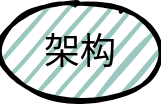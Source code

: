 <mxfile version="14.0.1" type="github">
  <diagram name="Page-1" id="2c0d36ab-eaac-3732-788b-9136903baeff">
    <mxGraphModel dx="1185" dy="635" grid="1" gridSize="10" guides="1" tooltips="1" connect="1" arrows="1" fold="1" page="1" pageScale="1.5" pageWidth="4681" pageHeight="3300" background="#ffffff" math="0" shadow="0">
      <root>
        <mxCell id="0" />
        <mxCell id="1" parent="0" />
        <mxCell id="Z4nJhuRU2NX9AublZQwj-124" value="架构" style="ellipse;whiteSpace=wrap;html=1;strokeWidth=2;fillWeight=2;hachureGap=8;fillStyle=dots;sketch=1;fillColor=#9AC7BF;fontSize=18;" vertex="1" parent="1">
          <mxGeometry x="3472" y="2450" width="78" height="50" as="geometry" />
        </mxCell>
      </root>
    </mxGraphModel>
  </diagram>
</mxfile>
